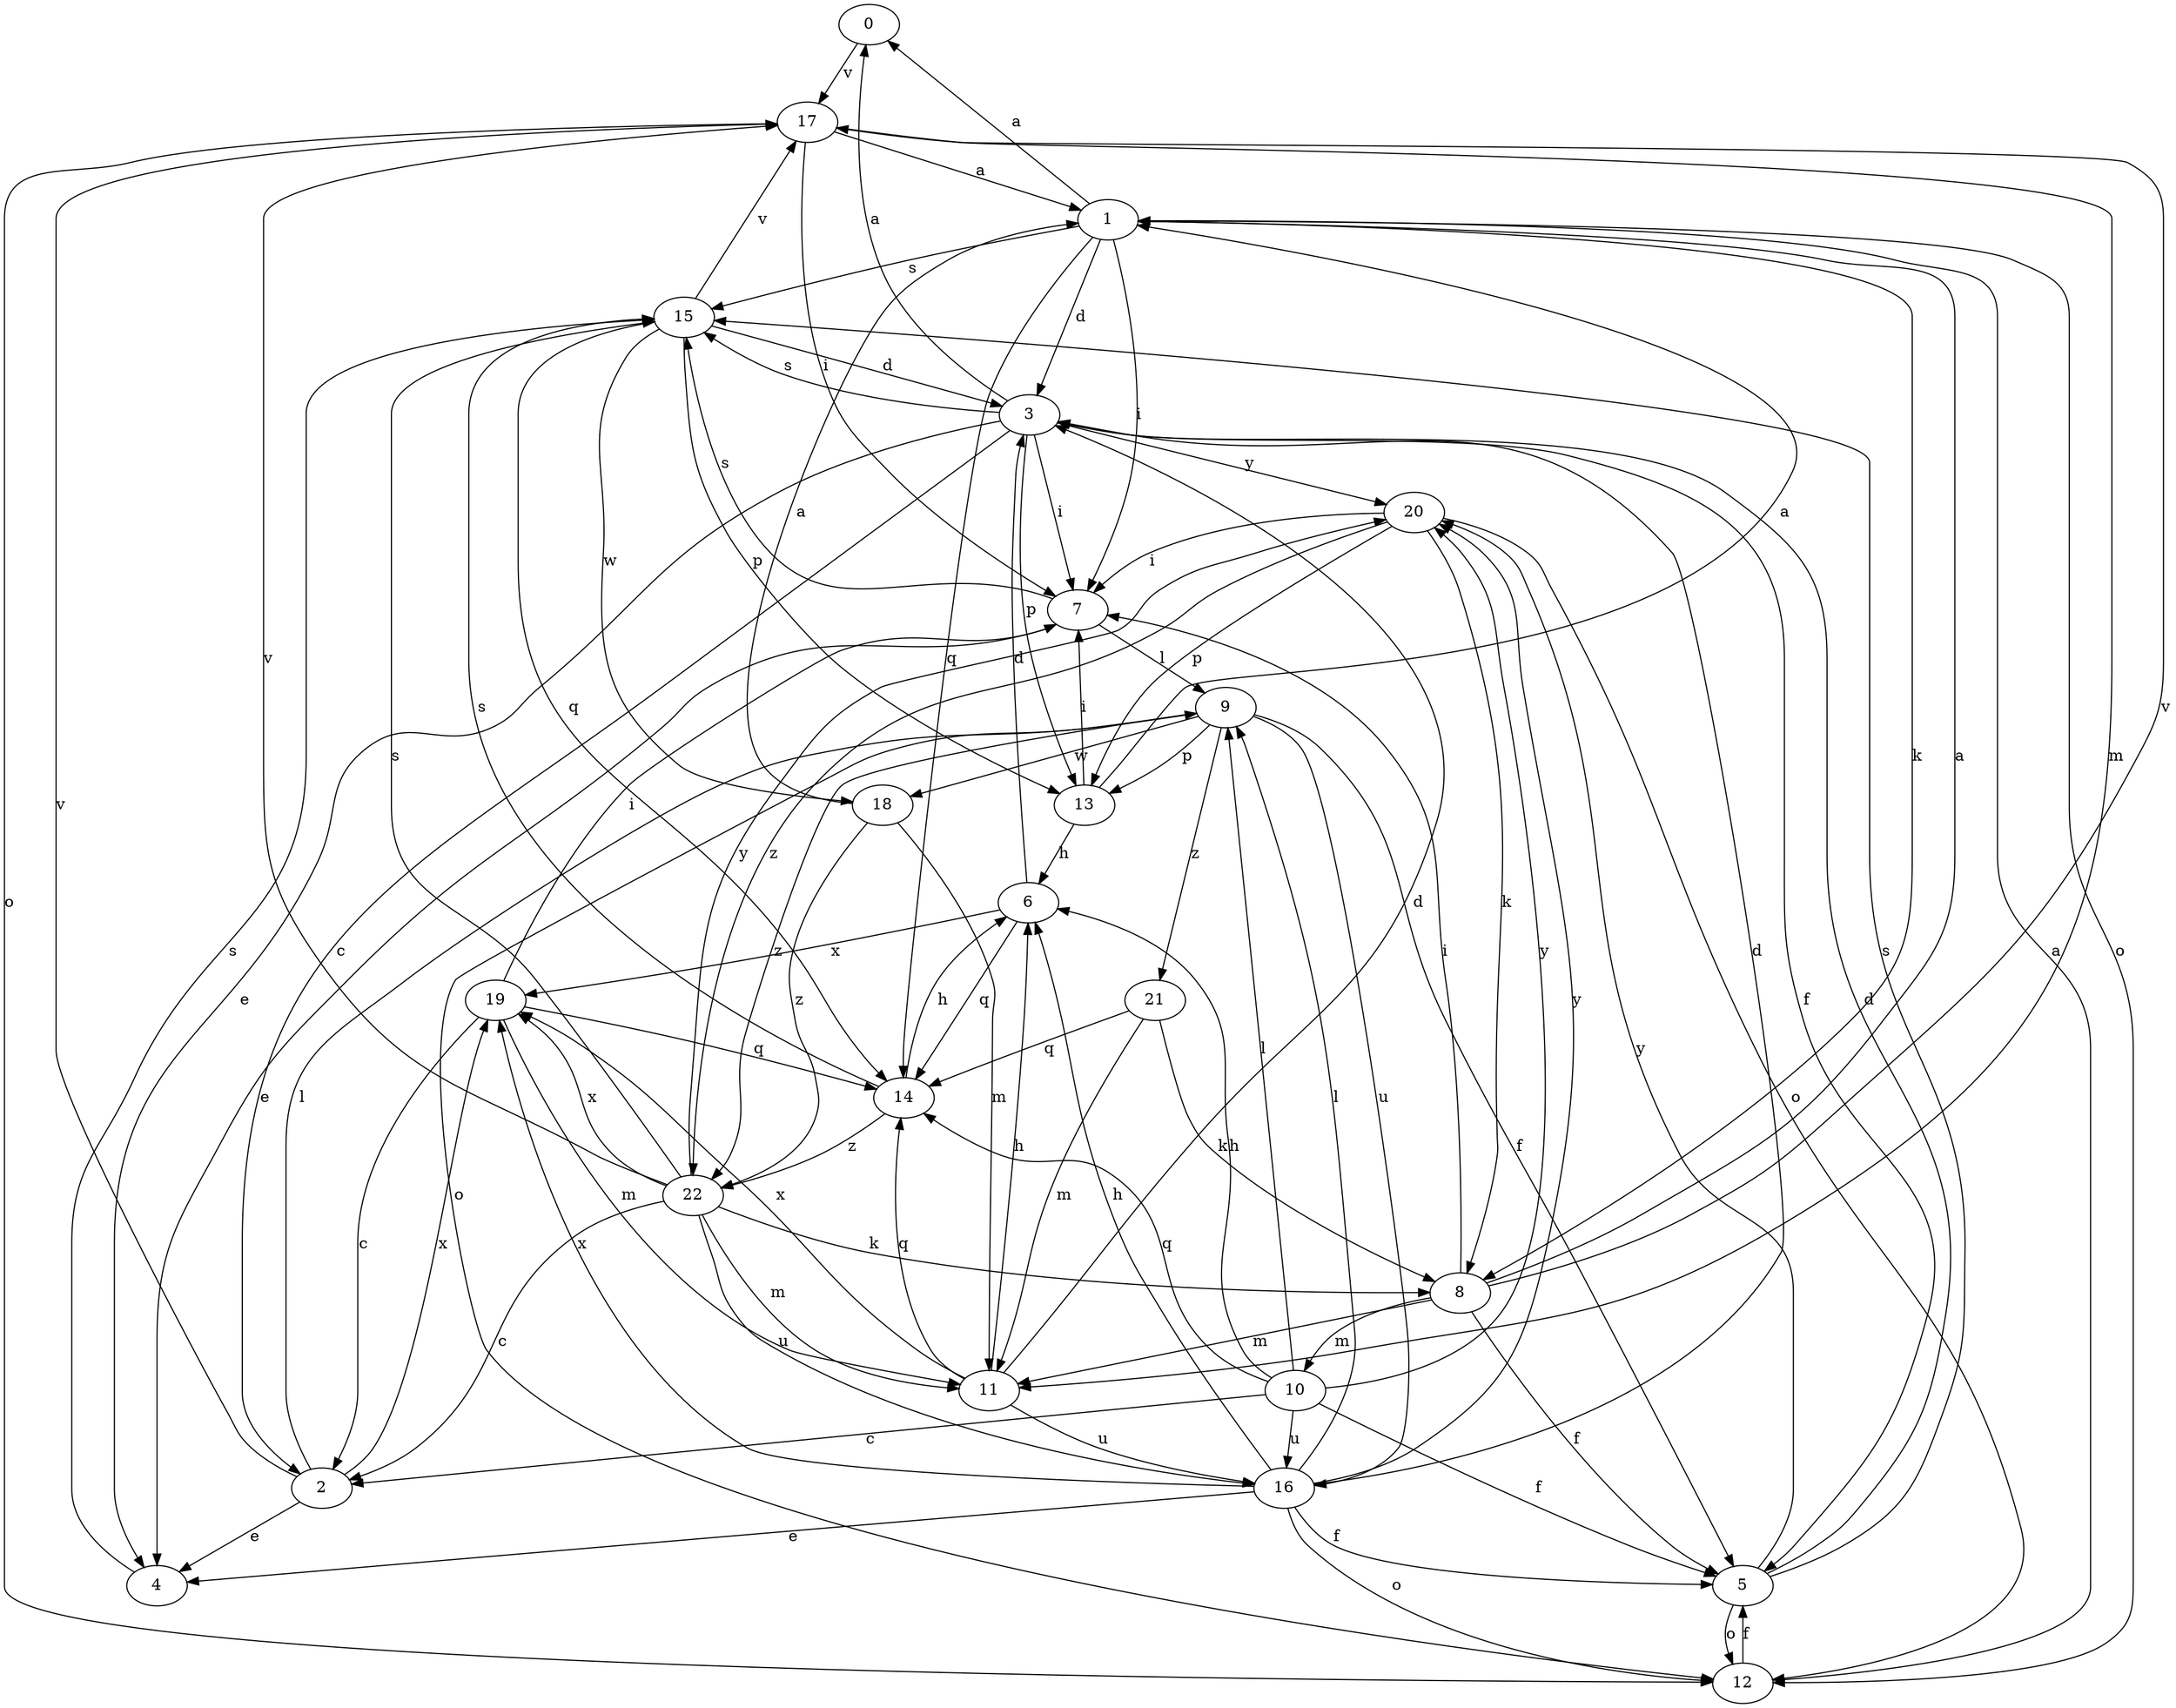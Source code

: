 strict digraph  {
0;
1;
2;
3;
4;
5;
6;
7;
8;
9;
10;
11;
12;
13;
14;
15;
16;
17;
18;
19;
20;
21;
22;
0 -> 17  [label=v];
1 -> 0  [label=a];
1 -> 3  [label=d];
1 -> 7  [label=i];
1 -> 8  [label=k];
1 -> 12  [label=o];
1 -> 14  [label=q];
1 -> 15  [label=s];
2 -> 4  [label=e];
2 -> 9  [label=l];
2 -> 17  [label=v];
2 -> 19  [label=x];
3 -> 0  [label=a];
3 -> 2  [label=c];
3 -> 4  [label=e];
3 -> 5  [label=f];
3 -> 7  [label=i];
3 -> 13  [label=p];
3 -> 15  [label=s];
3 -> 20  [label=y];
4 -> 15  [label=s];
5 -> 3  [label=d];
5 -> 12  [label=o];
5 -> 15  [label=s];
5 -> 20  [label=y];
6 -> 3  [label=d];
6 -> 14  [label=q];
6 -> 19  [label=x];
7 -> 4  [label=e];
7 -> 9  [label=l];
7 -> 15  [label=s];
8 -> 1  [label=a];
8 -> 5  [label=f];
8 -> 7  [label=i];
8 -> 10  [label=m];
8 -> 11  [label=m];
8 -> 17  [label=v];
9 -> 5  [label=f];
9 -> 12  [label=o];
9 -> 13  [label=p];
9 -> 16  [label=u];
9 -> 18  [label=w];
9 -> 21  [label=z];
9 -> 22  [label=z];
10 -> 2  [label=c];
10 -> 5  [label=f];
10 -> 6  [label=h];
10 -> 9  [label=l];
10 -> 14  [label=q];
10 -> 16  [label=u];
10 -> 20  [label=y];
11 -> 3  [label=d];
11 -> 6  [label=h];
11 -> 14  [label=q];
11 -> 16  [label=u];
11 -> 19  [label=x];
12 -> 1  [label=a];
12 -> 5  [label=f];
13 -> 1  [label=a];
13 -> 6  [label=h];
13 -> 7  [label=i];
14 -> 6  [label=h];
14 -> 15  [label=s];
14 -> 22  [label=z];
15 -> 3  [label=d];
15 -> 13  [label=p];
15 -> 14  [label=q];
15 -> 17  [label=v];
15 -> 18  [label=w];
16 -> 3  [label=d];
16 -> 4  [label=e];
16 -> 5  [label=f];
16 -> 6  [label=h];
16 -> 9  [label=l];
16 -> 12  [label=o];
16 -> 19  [label=x];
16 -> 20  [label=y];
17 -> 1  [label=a];
17 -> 7  [label=i];
17 -> 11  [label=m];
17 -> 12  [label=o];
18 -> 1  [label=a];
18 -> 11  [label=m];
18 -> 22  [label=z];
19 -> 2  [label=c];
19 -> 7  [label=i];
19 -> 11  [label=m];
19 -> 14  [label=q];
20 -> 7  [label=i];
20 -> 8  [label=k];
20 -> 12  [label=o];
20 -> 13  [label=p];
20 -> 22  [label=z];
21 -> 8  [label=k];
21 -> 11  [label=m];
21 -> 14  [label=q];
22 -> 2  [label=c];
22 -> 8  [label=k];
22 -> 11  [label=m];
22 -> 15  [label=s];
22 -> 16  [label=u];
22 -> 17  [label=v];
22 -> 19  [label=x];
22 -> 20  [label=y];
}

